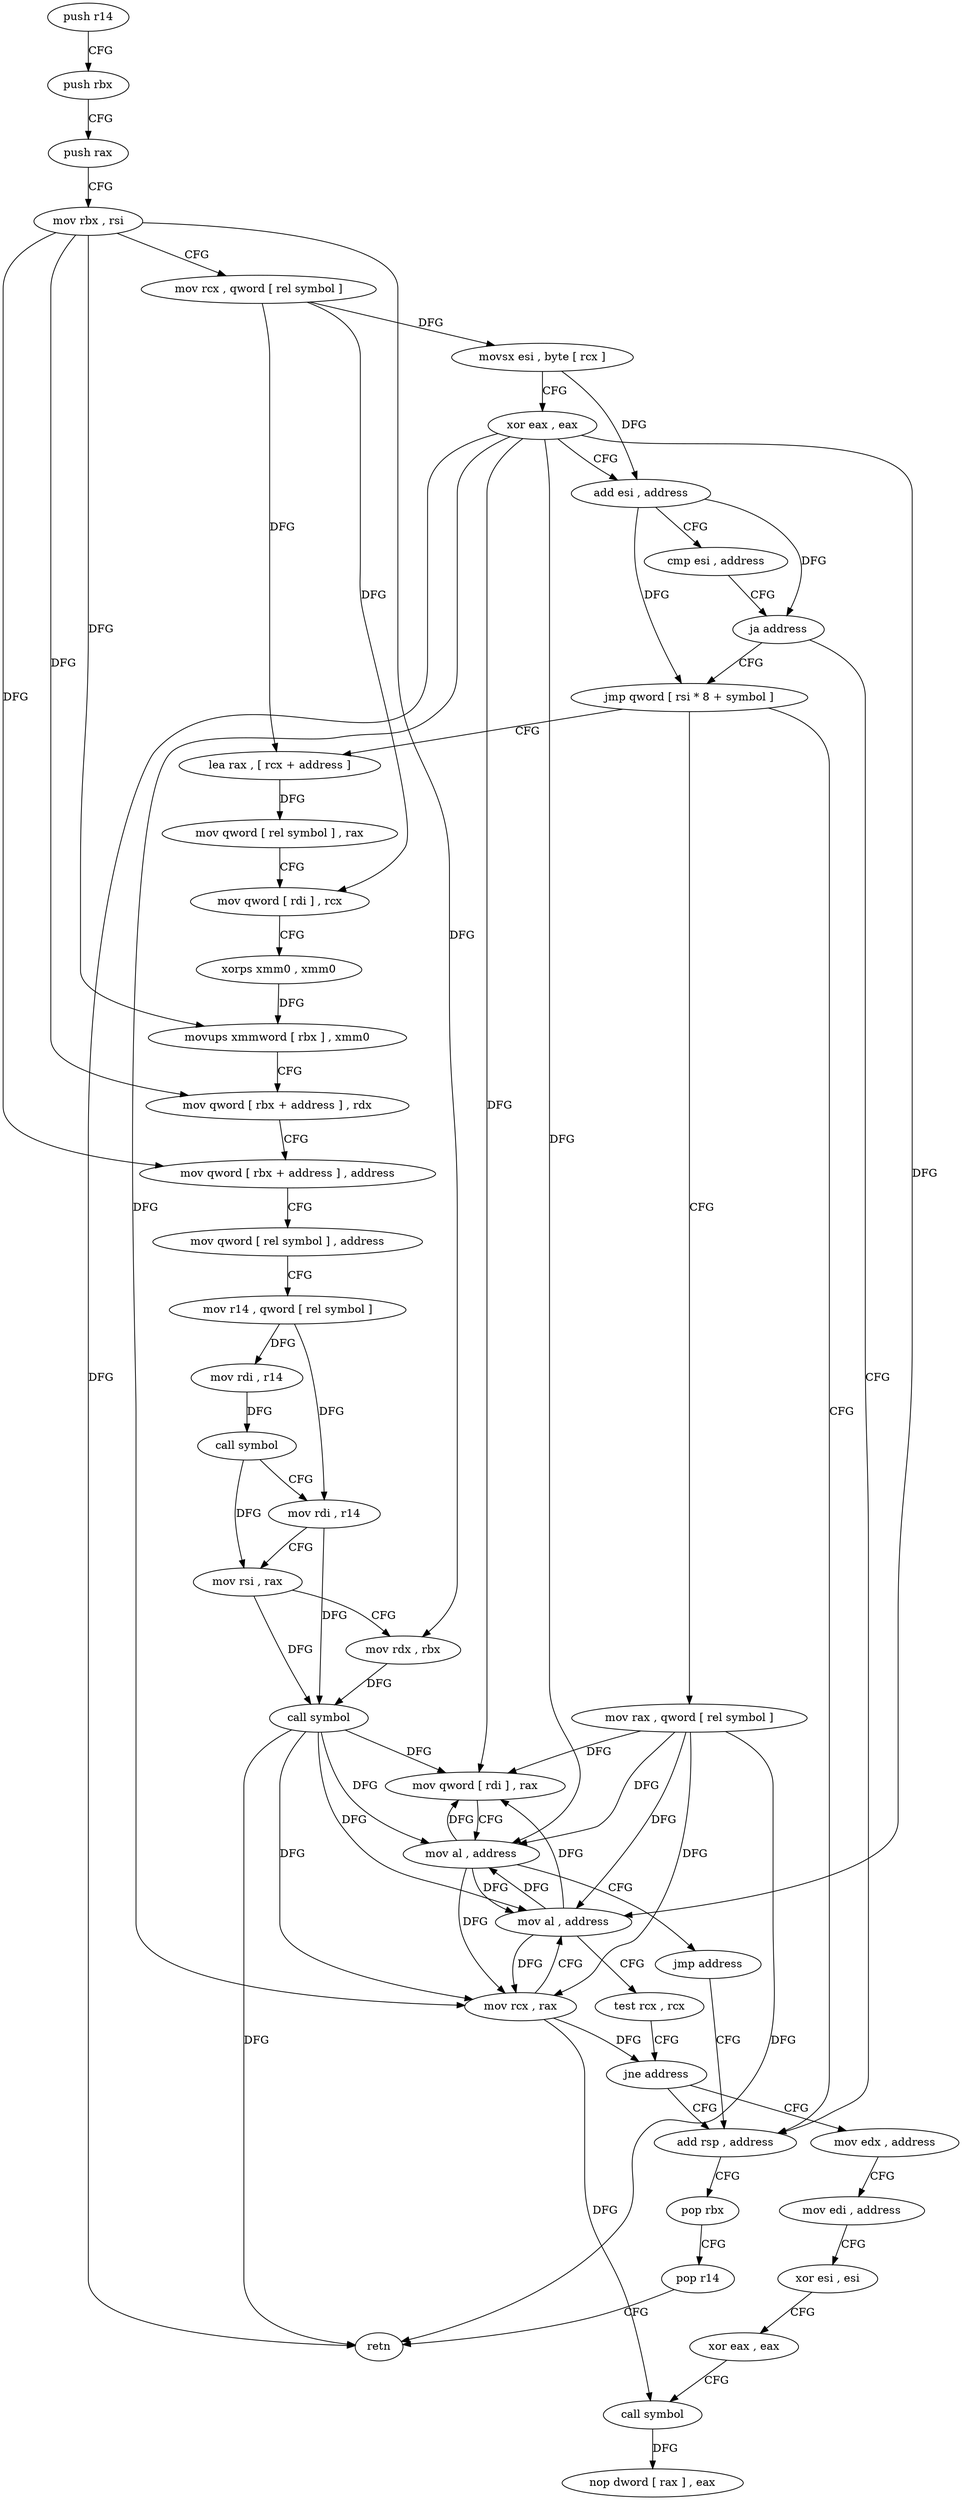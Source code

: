 digraph "func" {
"4203552" [label = "push r14" ]
"4203554" [label = "push rbx" ]
"4203555" [label = "push rax" ]
"4203556" [label = "mov rbx , rsi" ]
"4203559" [label = "mov rcx , qword [ rel symbol ]" ]
"4203566" [label = "movsx esi , byte [ rcx ]" ]
"4203569" [label = "xor eax , eax" ]
"4203571" [label = "add esi , address" ]
"4203574" [label = "cmp esi , address" ]
"4203577" [label = "ja address" ]
"4203682" [label = "add rsp , address" ]
"4203579" [label = "jmp qword [ rsi * 8 + symbol ]" ]
"4203686" [label = "pop rbx" ]
"4203687" [label = "pop r14" ]
"4203689" [label = "retn" ]
"4203586" [label = "mov rax , qword [ rel symbol ]" ]
"4203600" [label = "lea rax , [ rcx + address ]" ]
"4203593" [label = "mov qword [ rdi ] , rax" ]
"4203596" [label = "mov al , address" ]
"4203598" [label = "jmp address" ]
"4203604" [label = "mov qword [ rel symbol ] , rax" ]
"4203611" [label = "mov qword [ rdi ] , rcx" ]
"4203614" [label = "xorps xmm0 , xmm0" ]
"4203617" [label = "movups xmmword [ rbx ] , xmm0" ]
"4203620" [label = "mov qword [ rbx + address ] , rdx" ]
"4203624" [label = "mov qword [ rbx + address ] , address" ]
"4203632" [label = "mov qword [ rel symbol ] , address" ]
"4203643" [label = "mov r14 , qword [ rel symbol ]" ]
"4203650" [label = "mov rdi , r14" ]
"4203653" [label = "call symbol" ]
"4203658" [label = "mov rdi , r14" ]
"4203661" [label = "mov rsi , rax" ]
"4203664" [label = "mov rdx , rbx" ]
"4203667" [label = "call symbol" ]
"4203672" [label = "mov rcx , rax" ]
"4203675" [label = "mov al , address" ]
"4203677" [label = "test rcx , rcx" ]
"4203680" [label = "jne address" ]
"4203690" [label = "mov edx , address" ]
"4203695" [label = "mov edi , address" ]
"4203700" [label = "xor esi , esi" ]
"4203702" [label = "xor eax , eax" ]
"4203704" [label = "call symbol" ]
"4203709" [label = "nop dword [ rax ] , eax" ]
"4203552" -> "4203554" [ label = "CFG" ]
"4203554" -> "4203555" [ label = "CFG" ]
"4203555" -> "4203556" [ label = "CFG" ]
"4203556" -> "4203559" [ label = "CFG" ]
"4203556" -> "4203617" [ label = "DFG" ]
"4203556" -> "4203620" [ label = "DFG" ]
"4203556" -> "4203624" [ label = "DFG" ]
"4203556" -> "4203664" [ label = "DFG" ]
"4203559" -> "4203566" [ label = "DFG" ]
"4203559" -> "4203600" [ label = "DFG" ]
"4203559" -> "4203611" [ label = "DFG" ]
"4203566" -> "4203569" [ label = "CFG" ]
"4203566" -> "4203571" [ label = "DFG" ]
"4203569" -> "4203571" [ label = "CFG" ]
"4203569" -> "4203689" [ label = "DFG" ]
"4203569" -> "4203593" [ label = "DFG" ]
"4203569" -> "4203596" [ label = "DFG" ]
"4203569" -> "4203672" [ label = "DFG" ]
"4203569" -> "4203675" [ label = "DFG" ]
"4203571" -> "4203574" [ label = "CFG" ]
"4203571" -> "4203577" [ label = "DFG" ]
"4203571" -> "4203579" [ label = "DFG" ]
"4203574" -> "4203577" [ label = "CFG" ]
"4203577" -> "4203682" [ label = "CFG" ]
"4203577" -> "4203579" [ label = "CFG" ]
"4203682" -> "4203686" [ label = "CFG" ]
"4203579" -> "4203586" [ label = "CFG" ]
"4203579" -> "4203600" [ label = "CFG" ]
"4203579" -> "4203682" [ label = "CFG" ]
"4203686" -> "4203687" [ label = "CFG" ]
"4203687" -> "4203689" [ label = "CFG" ]
"4203586" -> "4203593" [ label = "DFG" ]
"4203586" -> "4203689" [ label = "DFG" ]
"4203586" -> "4203596" [ label = "DFG" ]
"4203586" -> "4203672" [ label = "DFG" ]
"4203586" -> "4203675" [ label = "DFG" ]
"4203600" -> "4203604" [ label = "DFG" ]
"4203593" -> "4203596" [ label = "CFG" ]
"4203596" -> "4203598" [ label = "CFG" ]
"4203596" -> "4203593" [ label = "DFG" ]
"4203596" -> "4203672" [ label = "DFG" ]
"4203596" -> "4203675" [ label = "DFG" ]
"4203598" -> "4203682" [ label = "CFG" ]
"4203604" -> "4203611" [ label = "CFG" ]
"4203611" -> "4203614" [ label = "CFG" ]
"4203614" -> "4203617" [ label = "DFG" ]
"4203617" -> "4203620" [ label = "CFG" ]
"4203620" -> "4203624" [ label = "CFG" ]
"4203624" -> "4203632" [ label = "CFG" ]
"4203632" -> "4203643" [ label = "CFG" ]
"4203643" -> "4203650" [ label = "DFG" ]
"4203643" -> "4203658" [ label = "DFG" ]
"4203650" -> "4203653" [ label = "DFG" ]
"4203653" -> "4203658" [ label = "CFG" ]
"4203653" -> "4203661" [ label = "DFG" ]
"4203658" -> "4203661" [ label = "CFG" ]
"4203658" -> "4203667" [ label = "DFG" ]
"4203661" -> "4203664" [ label = "CFG" ]
"4203661" -> "4203667" [ label = "DFG" ]
"4203664" -> "4203667" [ label = "DFG" ]
"4203667" -> "4203672" [ label = "DFG" ]
"4203667" -> "4203593" [ label = "DFG" ]
"4203667" -> "4203596" [ label = "DFG" ]
"4203667" -> "4203689" [ label = "DFG" ]
"4203667" -> "4203675" [ label = "DFG" ]
"4203672" -> "4203675" [ label = "CFG" ]
"4203672" -> "4203680" [ label = "DFG" ]
"4203672" -> "4203704" [ label = "DFG" ]
"4203675" -> "4203677" [ label = "CFG" ]
"4203675" -> "4203593" [ label = "DFG" ]
"4203675" -> "4203596" [ label = "DFG" ]
"4203675" -> "4203672" [ label = "DFG" ]
"4203677" -> "4203680" [ label = "CFG" ]
"4203680" -> "4203690" [ label = "CFG" ]
"4203680" -> "4203682" [ label = "CFG" ]
"4203690" -> "4203695" [ label = "CFG" ]
"4203695" -> "4203700" [ label = "CFG" ]
"4203700" -> "4203702" [ label = "CFG" ]
"4203702" -> "4203704" [ label = "CFG" ]
"4203704" -> "4203709" [ label = "DFG" ]
}

